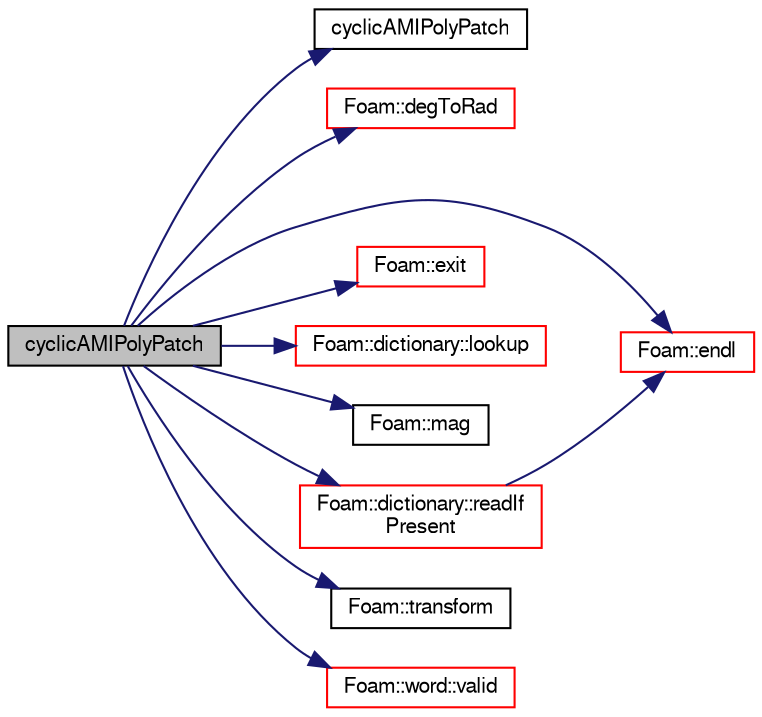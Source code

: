 digraph "cyclicAMIPolyPatch"
{
  bgcolor="transparent";
  edge [fontname="FreeSans",fontsize="10",labelfontname="FreeSans",labelfontsize="10"];
  node [fontname="FreeSans",fontsize="10",shape=record];
  rankdir="LR";
  Node7 [label="cyclicAMIPolyPatch",height=0.2,width=0.4,color="black", fillcolor="grey75", style="filled", fontcolor="black"];
  Node7 -> Node8 [color="midnightblue",fontsize="10",style="solid",fontname="FreeSans"];
  Node8 [label="cyclicAMIPolyPatch",height=0.2,width=0.4,color="black",URL="$a24946.html#afffc2680783a36e5fdc71af4ef7f2305",tooltip="Construct from (base couped patch) components. "];
  Node7 -> Node9 [color="midnightblue",fontsize="10",style="solid",fontname="FreeSans"];
  Node9 [label="Foam::degToRad",height=0.2,width=0.4,color="red",URL="$a21124.html#af706f965be4d1457b0f1e7fade1c0118",tooltip="Conversion from degrees to radians. "];
  Node7 -> Node11 [color="midnightblue",fontsize="10",style="solid",fontname="FreeSans"];
  Node11 [label="Foam::endl",height=0.2,width=0.4,color="red",URL="$a21124.html#a2db8fe02a0d3909e9351bb4275b23ce4",tooltip="Add newline and flush stream. "];
  Node7 -> Node13 [color="midnightblue",fontsize="10",style="solid",fontname="FreeSans"];
  Node13 [label="Foam::exit",height=0.2,width=0.4,color="red",URL="$a21124.html#a06ca7250d8e89caf05243ec094843642"];
  Node7 -> Node58 [color="midnightblue",fontsize="10",style="solid",fontname="FreeSans"];
  Node58 [label="Foam::dictionary::lookup",height=0.2,width=0.4,color="red",URL="$a26014.html#a6a0727fa523e48977e27348663def509",tooltip="Find and return an entry data stream. "];
  Node7 -> Node91 [color="midnightblue",fontsize="10",style="solid",fontname="FreeSans"];
  Node91 [label="Foam::mag",height=0.2,width=0.4,color="black",URL="$a21124.html#a929da2a3fdcf3dacbbe0487d3a330dae"];
  Node7 -> Node152 [color="midnightblue",fontsize="10",style="solid",fontname="FreeSans"];
  Node152 [label="Foam::dictionary::readIf\lPresent",height=0.2,width=0.4,color="red",URL="$a26014.html#ad4bd008e6ee208313f2c3a963ee1170d",tooltip="Find an entry if present, and assign to T. "];
  Node152 -> Node11 [color="midnightblue",fontsize="10",style="solid",fontname="FreeSans"];
  Node7 -> Node312 [color="midnightblue",fontsize="10",style="solid",fontname="FreeSans"];
  Node312 [label="Foam::transform",height=0.2,width=0.4,color="black",URL="$a21124.html#a919915170941701c1223291531ad010c"];
  Node7 -> Node313 [color="midnightblue",fontsize="10",style="solid",fontname="FreeSans"];
  Node313 [label="Foam::word::valid",height=0.2,width=0.4,color="red",URL="$a28258.html#a02301e1d2e6a0a6d1ebb1ecd038872e3",tooltip="Is this character valid for a word. "];
}
